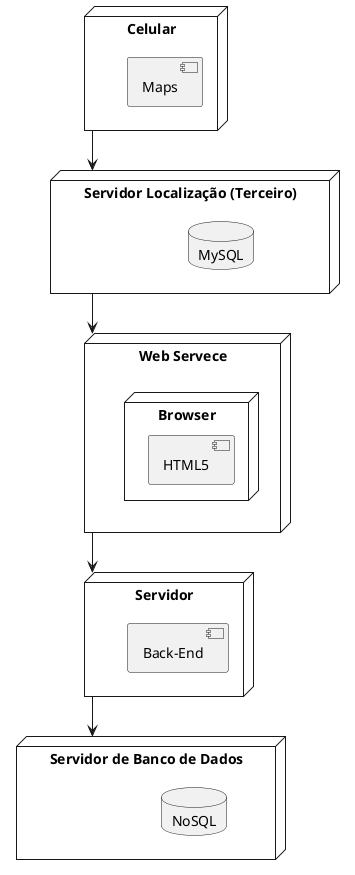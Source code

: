 @startuml

node "Web Servece" {
    node "Browser" {
        component "HTML5"
    }
}

node "Servidor" {
    component "Back-End"
}

node "Servidor de Banco de Dados" {
    database "NoSQL"
}

node "Celular" {
    component "Maps"
}

node "Servidor Localização (Terceiro)" {
    database "MySQL"
}

"Web Servece" --> "Servidor"
"Servidor" --> "Servidor de Banco de Dados"

"Celular" --> "Servidor Localização (Terceiro)"
"Servidor Localização (Terceiro)" --> "Web Servece"

@enduml
